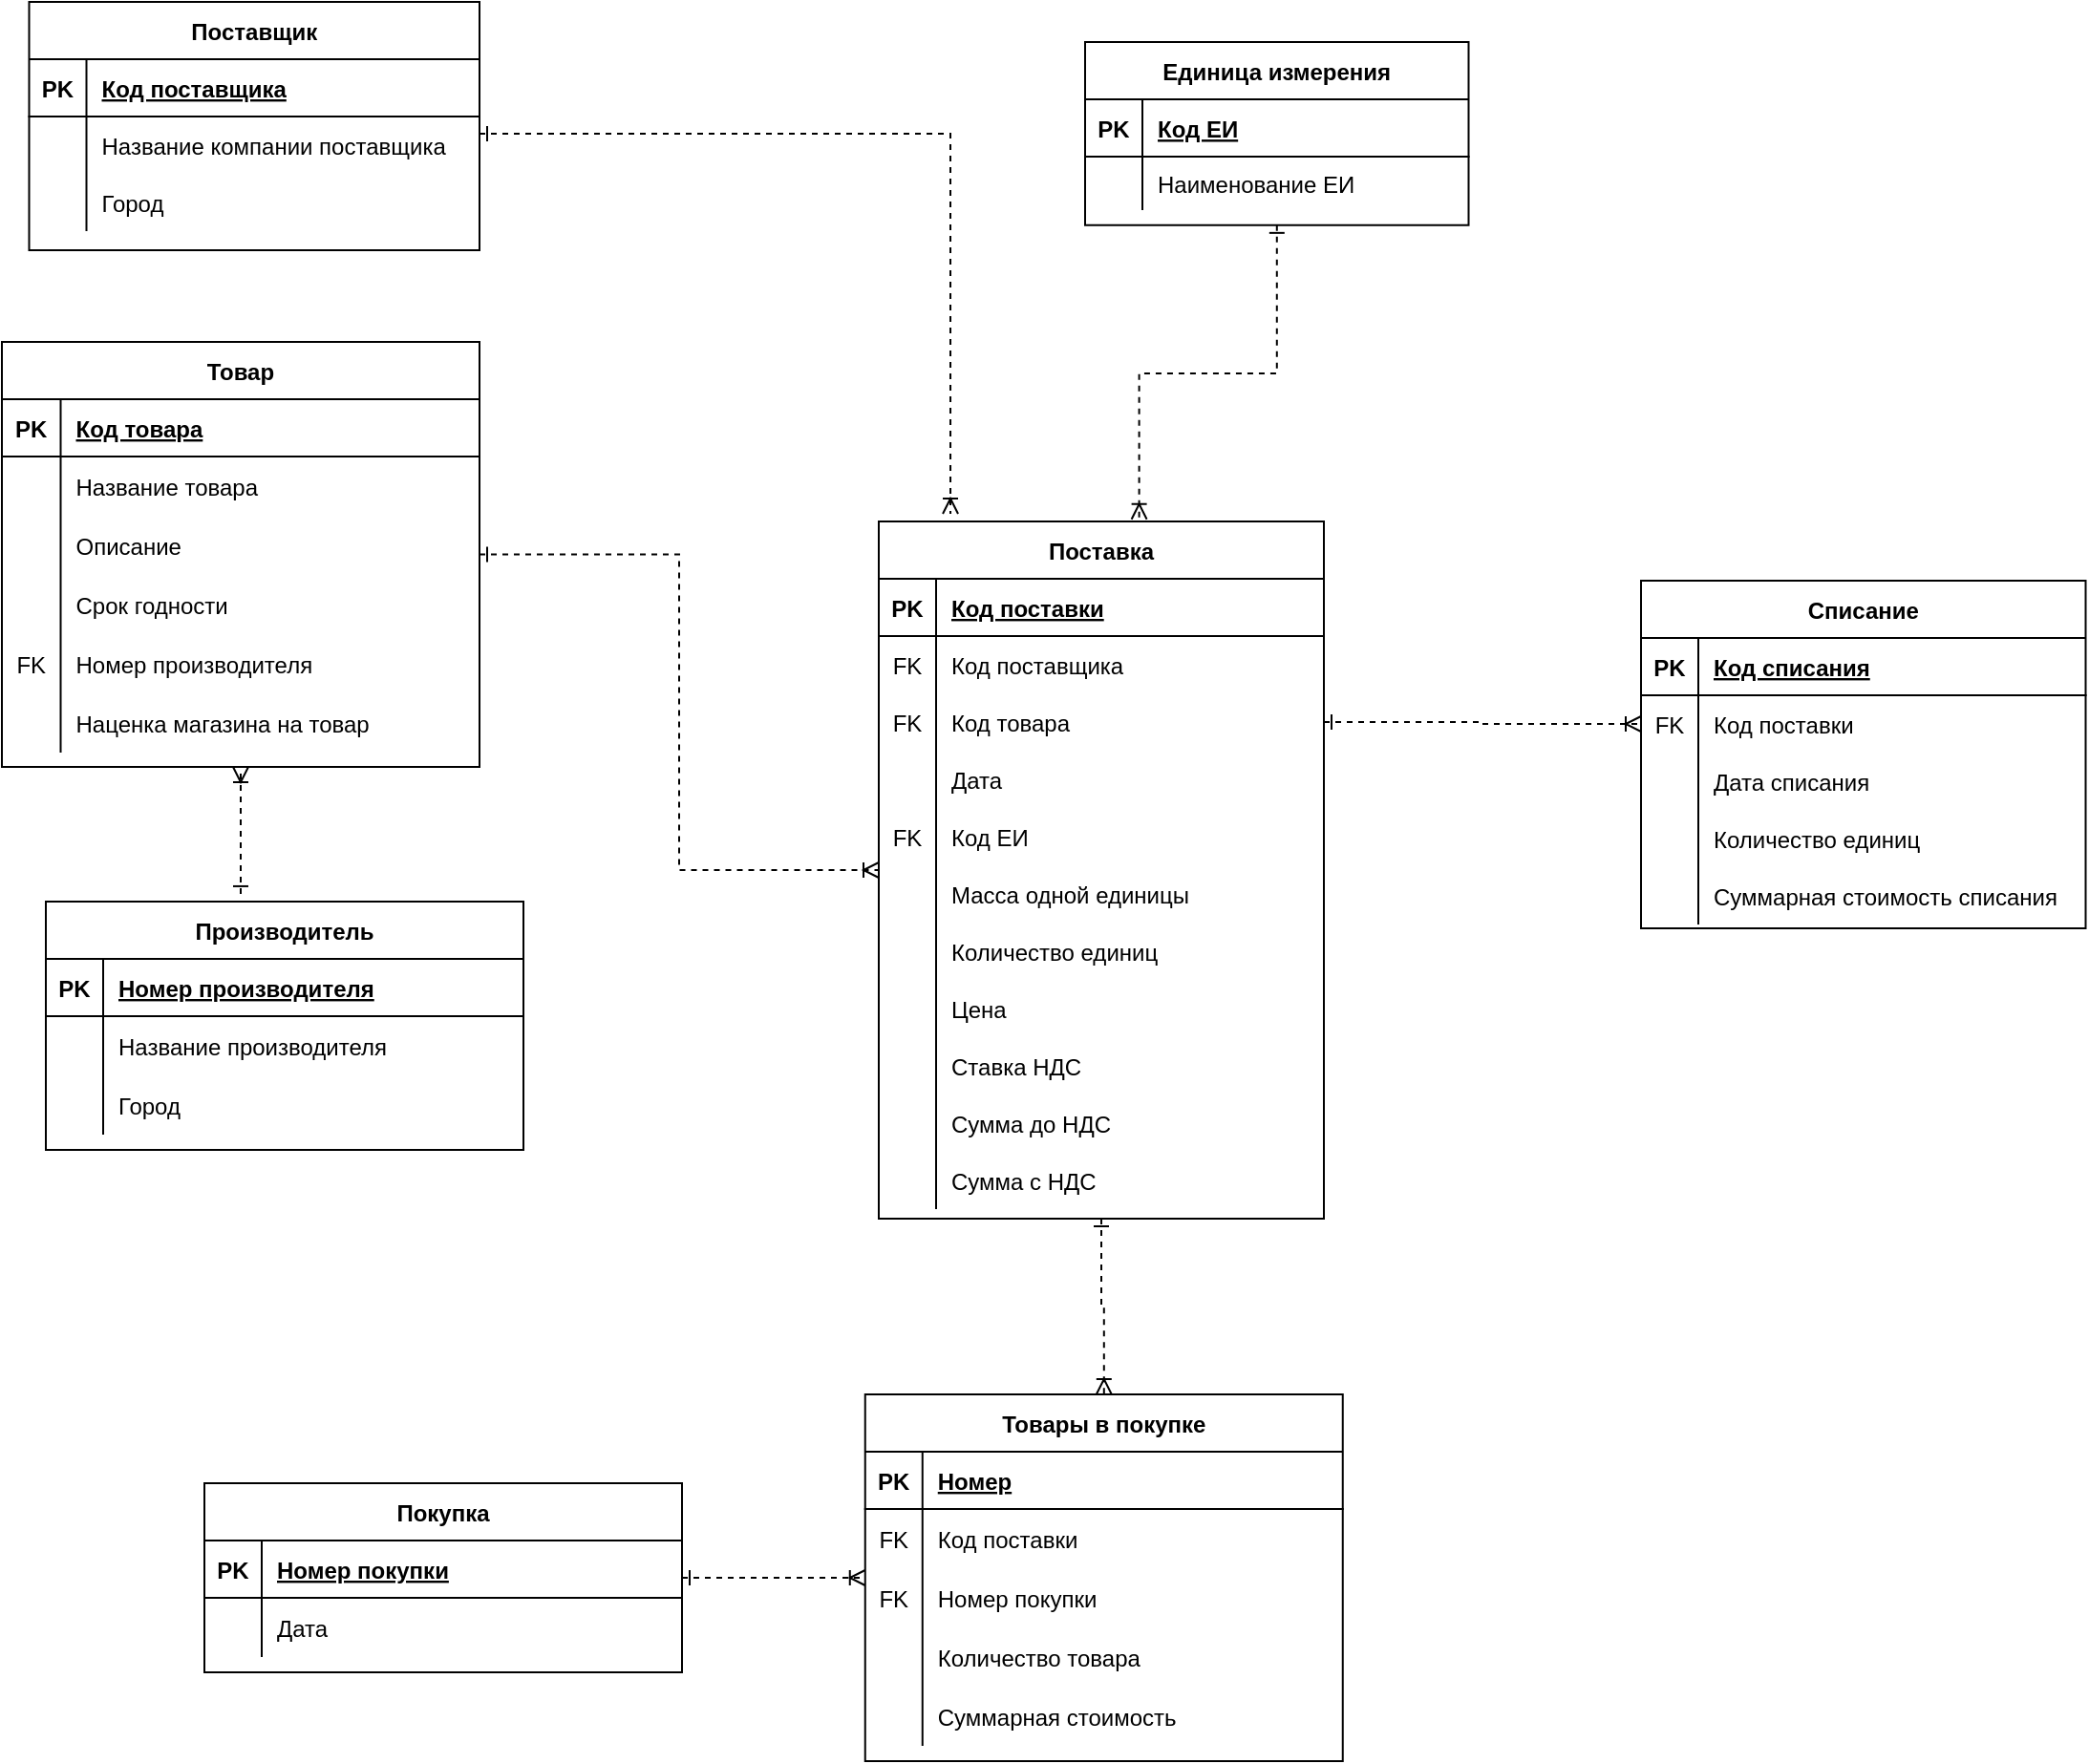 <mxfile version="24.3.1" type="device">
  <diagram id="R2lEEEUBdFMjLlhIrx00" name="Page-1">
    <mxGraphModel dx="1639" dy="901" grid="0" gridSize="10" guides="1" tooltips="1" connect="1" arrows="1" fold="1" page="1" pageScale="1" pageWidth="850" pageHeight="1100" math="0" shadow="0" extFonts="Permanent Marker^https://fonts.googleapis.com/css?family=Permanent+Marker">
      <root>
        <mxCell id="0" />
        <mxCell id="1" parent="0" />
        <mxCell id="C-vyLk0tnHw3VtMMgP7b-13" value="Поставщик" style="shape=table;startSize=30;container=1;collapsible=1;childLayout=tableLayout;fixedRows=1;rowLines=0;fontStyle=1;align=center;resizeLast=1;" parent="1" vertex="1">
          <mxGeometry x="72.25" y="37" width="235.75" height="130" as="geometry" />
        </mxCell>
        <mxCell id="C-vyLk0tnHw3VtMMgP7b-14" value="" style="shape=partialRectangle;collapsible=0;dropTarget=0;pointerEvents=0;fillColor=none;points=[[0,0.5],[1,0.5]];portConstraint=eastwest;top=0;left=0;right=0;bottom=1;" parent="C-vyLk0tnHw3VtMMgP7b-13" vertex="1">
          <mxGeometry y="30" width="235.75" height="30" as="geometry" />
        </mxCell>
        <mxCell id="C-vyLk0tnHw3VtMMgP7b-15" value="PK" style="shape=partialRectangle;overflow=hidden;connectable=0;fillColor=none;top=0;left=0;bottom=0;right=0;fontStyle=1;" parent="C-vyLk0tnHw3VtMMgP7b-14" vertex="1">
          <mxGeometry width="30" height="30" as="geometry">
            <mxRectangle width="30" height="30" as="alternateBounds" />
          </mxGeometry>
        </mxCell>
        <mxCell id="C-vyLk0tnHw3VtMMgP7b-16" value="Код поставщика" style="shape=partialRectangle;overflow=hidden;connectable=0;fillColor=none;top=0;left=0;bottom=0;right=0;align=left;spacingLeft=6;fontStyle=5;" parent="C-vyLk0tnHw3VtMMgP7b-14" vertex="1">
          <mxGeometry x="30" width="205.75" height="30" as="geometry">
            <mxRectangle width="205.75" height="30" as="alternateBounds" />
          </mxGeometry>
        </mxCell>
        <mxCell id="C-vyLk0tnHw3VtMMgP7b-17" value="" style="shape=partialRectangle;collapsible=0;dropTarget=0;pointerEvents=0;fillColor=none;points=[[0,0.5],[1,0.5]];portConstraint=eastwest;top=0;left=0;right=0;bottom=0;" parent="C-vyLk0tnHw3VtMMgP7b-13" vertex="1">
          <mxGeometry y="60" width="235.75" height="30" as="geometry" />
        </mxCell>
        <mxCell id="C-vyLk0tnHw3VtMMgP7b-18" value="" style="shape=partialRectangle;overflow=hidden;connectable=0;fillColor=none;top=0;left=0;bottom=0;right=0;" parent="C-vyLk0tnHw3VtMMgP7b-17" vertex="1">
          <mxGeometry width="30" height="30" as="geometry">
            <mxRectangle width="30" height="30" as="alternateBounds" />
          </mxGeometry>
        </mxCell>
        <mxCell id="C-vyLk0tnHw3VtMMgP7b-19" value="Название компании поставщика" style="shape=partialRectangle;overflow=hidden;connectable=0;fillColor=none;top=0;left=0;bottom=0;right=0;align=left;spacingLeft=6;" parent="C-vyLk0tnHw3VtMMgP7b-17" vertex="1">
          <mxGeometry x="30" width="205.75" height="30" as="geometry">
            <mxRectangle width="205.75" height="30" as="alternateBounds" />
          </mxGeometry>
        </mxCell>
        <mxCell id="C-vyLk0tnHw3VtMMgP7b-20" value="" style="shape=partialRectangle;collapsible=0;dropTarget=0;pointerEvents=0;fillColor=none;points=[[0,0.5],[1,0.5]];portConstraint=eastwest;top=0;left=0;right=0;bottom=0;" parent="C-vyLk0tnHw3VtMMgP7b-13" vertex="1">
          <mxGeometry y="90" width="235.75" height="30" as="geometry" />
        </mxCell>
        <mxCell id="C-vyLk0tnHw3VtMMgP7b-21" value="" style="shape=partialRectangle;overflow=hidden;connectable=0;fillColor=none;top=0;left=0;bottom=0;right=0;" parent="C-vyLk0tnHw3VtMMgP7b-20" vertex="1">
          <mxGeometry width="30" height="30" as="geometry">
            <mxRectangle width="30" height="30" as="alternateBounds" />
          </mxGeometry>
        </mxCell>
        <mxCell id="C-vyLk0tnHw3VtMMgP7b-22" value="Город" style="shape=partialRectangle;overflow=hidden;connectable=0;fillColor=none;top=0;left=0;bottom=0;right=0;align=left;spacingLeft=6;" parent="C-vyLk0tnHw3VtMMgP7b-20" vertex="1">
          <mxGeometry x="30" width="205.75" height="30" as="geometry">
            <mxRectangle width="205.75" height="30" as="alternateBounds" />
          </mxGeometry>
        </mxCell>
        <mxCell id="f_I18fjyUg9DNFB2FGYQ-1" value="Производитель" style="shape=table;startSize=30;container=1;collapsible=1;childLayout=tableLayout;fixedRows=1;rowLines=0;fontStyle=1;align=center;resizeLast=1;" parent="1" vertex="1">
          <mxGeometry x="81" y="508" width="250" height="130" as="geometry">
            <mxRectangle x="45" y="431" width="120" height="30" as="alternateBounds" />
          </mxGeometry>
        </mxCell>
        <mxCell id="f_I18fjyUg9DNFB2FGYQ-2" value="" style="shape=partialRectangle;collapsible=0;dropTarget=0;pointerEvents=0;fillColor=none;points=[[0,0.5],[1,0.5]];portConstraint=eastwest;top=0;left=0;right=0;bottom=1;" parent="f_I18fjyUg9DNFB2FGYQ-1" vertex="1">
          <mxGeometry y="30" width="250" height="30" as="geometry" />
        </mxCell>
        <mxCell id="f_I18fjyUg9DNFB2FGYQ-3" value="PK" style="shape=partialRectangle;overflow=hidden;connectable=0;fillColor=none;top=0;left=0;bottom=0;right=0;fontStyle=1;" parent="f_I18fjyUg9DNFB2FGYQ-2" vertex="1">
          <mxGeometry width="30" height="30" as="geometry">
            <mxRectangle width="30" height="30" as="alternateBounds" />
          </mxGeometry>
        </mxCell>
        <mxCell id="f_I18fjyUg9DNFB2FGYQ-4" value="Номер производителя" style="shape=partialRectangle;overflow=hidden;connectable=0;fillColor=none;top=0;left=0;bottom=0;right=0;align=left;spacingLeft=6;fontStyle=5;" parent="f_I18fjyUg9DNFB2FGYQ-2" vertex="1">
          <mxGeometry x="30" width="220" height="30" as="geometry">
            <mxRectangle width="220" height="30" as="alternateBounds" />
          </mxGeometry>
        </mxCell>
        <mxCell id="f_I18fjyUg9DNFB2FGYQ-5" value="" style="shape=partialRectangle;collapsible=0;dropTarget=0;pointerEvents=0;fillColor=none;points=[[0,0.5],[1,0.5]];portConstraint=eastwest;top=0;left=0;right=0;bottom=0;" parent="f_I18fjyUg9DNFB2FGYQ-1" vertex="1">
          <mxGeometry y="60" width="250" height="31" as="geometry" />
        </mxCell>
        <mxCell id="f_I18fjyUg9DNFB2FGYQ-6" value="" style="shape=partialRectangle;overflow=hidden;connectable=0;fillColor=none;top=0;left=0;bottom=0;right=0;" parent="f_I18fjyUg9DNFB2FGYQ-5" vertex="1">
          <mxGeometry width="30" height="31" as="geometry">
            <mxRectangle width="30" height="31" as="alternateBounds" />
          </mxGeometry>
        </mxCell>
        <object label="Название производителя" city="sdfsdf" id="f_I18fjyUg9DNFB2FGYQ-7">
          <mxCell style="shape=partialRectangle;overflow=hidden;connectable=0;fillColor=none;top=0;left=0;bottom=0;right=0;align=left;spacingLeft=6;" parent="f_I18fjyUg9DNFB2FGYQ-5" vertex="1">
            <mxGeometry x="30" width="220" height="31" as="geometry">
              <mxRectangle width="220" height="31" as="alternateBounds" />
            </mxGeometry>
          </mxCell>
        </object>
        <mxCell id="f_I18fjyUg9DNFB2FGYQ-35" value="" style="shape=partialRectangle;collapsible=0;dropTarget=0;pointerEvents=0;fillColor=none;points=[[0,0.5],[1,0.5]];portConstraint=eastwest;top=0;left=0;right=0;bottom=0;" parent="f_I18fjyUg9DNFB2FGYQ-1" vertex="1">
          <mxGeometry y="91" width="250" height="31" as="geometry" />
        </mxCell>
        <mxCell id="f_I18fjyUg9DNFB2FGYQ-36" value="" style="shape=partialRectangle;overflow=hidden;connectable=0;fillColor=none;top=0;left=0;bottom=0;right=0;" parent="f_I18fjyUg9DNFB2FGYQ-35" vertex="1">
          <mxGeometry width="30" height="31" as="geometry">
            <mxRectangle width="30" height="31" as="alternateBounds" />
          </mxGeometry>
        </mxCell>
        <object label="Город" city="sdfsdf" id="f_I18fjyUg9DNFB2FGYQ-37">
          <mxCell style="shape=partialRectangle;overflow=hidden;connectable=0;fillColor=none;top=0;left=0;bottom=0;right=0;align=left;spacingLeft=6;" parent="f_I18fjyUg9DNFB2FGYQ-35" vertex="1">
            <mxGeometry x="30" width="220" height="31" as="geometry">
              <mxRectangle width="220" height="31" as="alternateBounds" />
            </mxGeometry>
          </mxCell>
        </object>
        <mxCell id="f_I18fjyUg9DNFB2FGYQ-121" style="edgeStyle=orthogonalEdgeStyle;rounded=0;orthogonalLoop=1;jettySize=auto;html=1;strokeColor=default;align=center;verticalAlign=middle;fontFamily=Helvetica;fontSize=11;fontColor=default;labelBackgroundColor=default;startArrow=ERone;startFill=0;endArrow=ERoneToMany;endFill=0;dashed=1;" parent="1" source="f_I18fjyUg9DNFB2FGYQ-8" target="f_I18fjyUg9DNFB2FGYQ-49" edge="1">
          <mxGeometry relative="1" as="geometry" />
        </mxCell>
        <mxCell id="f_I18fjyUg9DNFB2FGYQ-8" value="Товар" style="shape=table;startSize=30;container=1;collapsible=1;childLayout=tableLayout;fixedRows=1;rowLines=0;fontStyle=1;align=center;resizeLast=1;" parent="1" vertex="1">
          <mxGeometry x="58" y="215" width="250" height="222.5" as="geometry" />
        </mxCell>
        <mxCell id="f_I18fjyUg9DNFB2FGYQ-9" value="" style="shape=partialRectangle;collapsible=0;dropTarget=0;pointerEvents=0;fillColor=none;points=[[0,0.5],[1,0.5]];portConstraint=eastwest;top=0;left=0;right=0;bottom=1;" parent="f_I18fjyUg9DNFB2FGYQ-8" vertex="1">
          <mxGeometry y="30" width="250" height="30" as="geometry" />
        </mxCell>
        <mxCell id="f_I18fjyUg9DNFB2FGYQ-10" value="PK" style="shape=partialRectangle;overflow=hidden;connectable=0;fillColor=none;top=0;left=0;bottom=0;right=0;fontStyle=1;" parent="f_I18fjyUg9DNFB2FGYQ-9" vertex="1">
          <mxGeometry width="30.75" height="30" as="geometry">
            <mxRectangle width="30.75" height="30" as="alternateBounds" />
          </mxGeometry>
        </mxCell>
        <mxCell id="f_I18fjyUg9DNFB2FGYQ-11" value="Код товара" style="shape=partialRectangle;overflow=hidden;connectable=0;fillColor=none;top=0;left=0;bottom=0;right=0;align=left;spacingLeft=6;fontStyle=5;" parent="f_I18fjyUg9DNFB2FGYQ-9" vertex="1">
          <mxGeometry x="30.75" width="219.25" height="30" as="geometry">
            <mxRectangle width="219.25" height="30" as="alternateBounds" />
          </mxGeometry>
        </mxCell>
        <mxCell id="f_I18fjyUg9DNFB2FGYQ-12" value="" style="shape=partialRectangle;collapsible=0;dropTarget=0;pointerEvents=0;fillColor=none;points=[[0,0.5],[1,0.5]];portConstraint=eastwest;top=0;left=0;right=0;bottom=0;" parent="f_I18fjyUg9DNFB2FGYQ-8" vertex="1">
          <mxGeometry y="60" width="250" height="31" as="geometry" />
        </mxCell>
        <mxCell id="f_I18fjyUg9DNFB2FGYQ-13" value="" style="shape=partialRectangle;overflow=hidden;connectable=0;fillColor=none;top=0;left=0;bottom=0;right=0;" parent="f_I18fjyUg9DNFB2FGYQ-12" vertex="1">
          <mxGeometry width="30.75" height="31" as="geometry">
            <mxRectangle width="30.75" height="31" as="alternateBounds" />
          </mxGeometry>
        </mxCell>
        <object label="Название товара" city="sdfsdf" id="f_I18fjyUg9DNFB2FGYQ-14">
          <mxCell style="shape=partialRectangle;overflow=hidden;connectable=0;fillColor=none;top=0;left=0;bottom=0;right=0;align=left;spacingLeft=6;" parent="f_I18fjyUg9DNFB2FGYQ-12" vertex="1">
            <mxGeometry x="30.75" width="219.25" height="31" as="geometry">
              <mxRectangle width="219.25" height="31" as="alternateBounds" />
            </mxGeometry>
          </mxCell>
        </object>
        <mxCell id="f_I18fjyUg9DNFB2FGYQ-38" value="" style="shape=partialRectangle;collapsible=0;dropTarget=0;pointerEvents=0;fillColor=none;points=[[0,0.5],[1,0.5]];portConstraint=eastwest;top=0;left=0;right=0;bottom=0;" parent="f_I18fjyUg9DNFB2FGYQ-8" vertex="1">
          <mxGeometry y="91" width="250" height="31" as="geometry" />
        </mxCell>
        <mxCell id="f_I18fjyUg9DNFB2FGYQ-39" value="" style="shape=partialRectangle;overflow=hidden;connectable=0;fillColor=none;top=0;left=0;bottom=0;right=0;" parent="f_I18fjyUg9DNFB2FGYQ-38" vertex="1">
          <mxGeometry width="30.75" height="31" as="geometry">
            <mxRectangle width="30.75" height="31" as="alternateBounds" />
          </mxGeometry>
        </mxCell>
        <object label="Описание" city="sdfsdf" id="f_I18fjyUg9DNFB2FGYQ-40">
          <mxCell style="shape=partialRectangle;overflow=hidden;connectable=0;fillColor=none;top=0;left=0;bottom=0;right=0;align=left;spacingLeft=6;" parent="f_I18fjyUg9DNFB2FGYQ-38" vertex="1">
            <mxGeometry x="30.75" width="219.25" height="31" as="geometry">
              <mxRectangle width="219.25" height="31" as="alternateBounds" />
            </mxGeometry>
          </mxCell>
        </object>
        <mxCell id="f_I18fjyUg9DNFB2FGYQ-41" value="" style="shape=partialRectangle;collapsible=0;dropTarget=0;pointerEvents=0;fillColor=none;points=[[0,0.5],[1,0.5]];portConstraint=eastwest;top=0;left=0;right=0;bottom=0;" parent="f_I18fjyUg9DNFB2FGYQ-8" vertex="1">
          <mxGeometry y="122" width="250" height="31" as="geometry" />
        </mxCell>
        <mxCell id="f_I18fjyUg9DNFB2FGYQ-42" value="" style="shape=partialRectangle;overflow=hidden;connectable=0;fillColor=none;top=0;left=0;bottom=0;right=0;" parent="f_I18fjyUg9DNFB2FGYQ-41" vertex="1">
          <mxGeometry width="30.75" height="31" as="geometry">
            <mxRectangle width="30.75" height="31" as="alternateBounds" />
          </mxGeometry>
        </mxCell>
        <object label="Срок годности" city="sdfsdf" id="f_I18fjyUg9DNFB2FGYQ-43">
          <mxCell style="shape=partialRectangle;overflow=hidden;connectable=0;fillColor=none;top=0;left=0;bottom=0;right=0;align=left;spacingLeft=6;" parent="f_I18fjyUg9DNFB2FGYQ-41" vertex="1">
            <mxGeometry x="30.75" width="219.25" height="31" as="geometry">
              <mxRectangle width="219.25" height="31" as="alternateBounds" />
            </mxGeometry>
          </mxCell>
        </object>
        <mxCell id="f_I18fjyUg9DNFB2FGYQ-44" value="" style="shape=partialRectangle;collapsible=0;dropTarget=0;pointerEvents=0;fillColor=none;points=[[0,0.5],[1,0.5]];portConstraint=eastwest;top=0;left=0;right=0;bottom=0;" parent="f_I18fjyUg9DNFB2FGYQ-8" vertex="1">
          <mxGeometry y="153" width="250" height="31" as="geometry" />
        </mxCell>
        <mxCell id="f_I18fjyUg9DNFB2FGYQ-45" value="FK" style="shape=partialRectangle;overflow=hidden;connectable=0;fillColor=none;top=0;left=0;bottom=0;right=0;" parent="f_I18fjyUg9DNFB2FGYQ-44" vertex="1">
          <mxGeometry width="30.75" height="31" as="geometry">
            <mxRectangle width="30.75" height="31" as="alternateBounds" />
          </mxGeometry>
        </mxCell>
        <object label="Номер производителя" city="sdfsdf" id="f_I18fjyUg9DNFB2FGYQ-46">
          <mxCell style="shape=partialRectangle;overflow=hidden;connectable=0;fillColor=none;top=0;left=0;bottom=0;right=0;align=left;spacingLeft=6;" parent="f_I18fjyUg9DNFB2FGYQ-44" vertex="1">
            <mxGeometry x="30.75" width="219.25" height="31" as="geometry">
              <mxRectangle width="219.25" height="31" as="alternateBounds" />
            </mxGeometry>
          </mxCell>
        </object>
        <mxCell id="f_I18fjyUg9DNFB2FGYQ-148" value="" style="shape=partialRectangle;collapsible=0;dropTarget=0;pointerEvents=0;fillColor=none;points=[[0,0.5],[1,0.5]];portConstraint=eastwest;top=0;left=0;right=0;bottom=0;" parent="f_I18fjyUg9DNFB2FGYQ-8" vertex="1">
          <mxGeometry y="184" width="250" height="31" as="geometry" />
        </mxCell>
        <mxCell id="f_I18fjyUg9DNFB2FGYQ-149" value="" style="shape=partialRectangle;overflow=hidden;connectable=0;fillColor=none;top=0;left=0;bottom=0;right=0;" parent="f_I18fjyUg9DNFB2FGYQ-148" vertex="1">
          <mxGeometry width="30.75" height="31" as="geometry">
            <mxRectangle width="30.75" height="31" as="alternateBounds" />
          </mxGeometry>
        </mxCell>
        <object label="Наценка магазина на товар" city="sdfsdf" id="f_I18fjyUg9DNFB2FGYQ-150">
          <mxCell style="shape=partialRectangle;overflow=hidden;connectable=0;fillColor=none;top=0;left=0;bottom=0;right=0;align=left;spacingLeft=6;" parent="f_I18fjyUg9DNFB2FGYQ-148" vertex="1">
            <mxGeometry x="30.75" width="219.25" height="31" as="geometry">
              <mxRectangle width="219.25" height="31" as="alternateBounds" />
            </mxGeometry>
          </mxCell>
        </object>
        <mxCell id="f_I18fjyUg9DNFB2FGYQ-47" style="edgeStyle=orthogonalEdgeStyle;rounded=0;orthogonalLoop=1;jettySize=auto;html=1;exitX=0.408;exitY=-0.031;exitDx=0;exitDy=0;endArrow=ERoneToMany;endFill=0;startArrow=ERone;startFill=0;exitPerimeter=0;dashed=1;" parent="1" source="f_I18fjyUg9DNFB2FGYQ-1" target="f_I18fjyUg9DNFB2FGYQ-8" edge="1">
          <mxGeometry relative="1" as="geometry" />
        </mxCell>
        <mxCell id="f_I18fjyUg9DNFB2FGYQ-146" style="edgeStyle=orthogonalEdgeStyle;rounded=0;orthogonalLoop=1;jettySize=auto;html=1;strokeColor=default;align=center;verticalAlign=middle;fontFamily=Helvetica;fontSize=11;fontColor=default;labelBackgroundColor=default;startArrow=ERone;startFill=0;endArrow=ERoneToMany;endFill=0;dashed=1;" parent="1" source="f_I18fjyUg9DNFB2FGYQ-49" target="f_I18fjyUg9DNFB2FGYQ-132" edge="1">
          <mxGeometry relative="1" as="geometry" />
        </mxCell>
        <mxCell id="f_I18fjyUg9DNFB2FGYQ-49" value="Поставка" style="shape=table;startSize=30;container=1;collapsible=1;childLayout=tableLayout;fixedRows=1;rowLines=0;fontStyle=1;align=center;resizeLast=1;" parent="1" vertex="1">
          <mxGeometry x="517" y="309" width="233" height="365" as="geometry" />
        </mxCell>
        <mxCell id="f_I18fjyUg9DNFB2FGYQ-50" value="" style="shape=partialRectangle;collapsible=0;dropTarget=0;pointerEvents=0;fillColor=none;points=[[0,0.5],[1,0.5]];portConstraint=eastwest;top=0;left=0;right=0;bottom=1;" parent="f_I18fjyUg9DNFB2FGYQ-49" vertex="1">
          <mxGeometry y="30" width="233" height="30" as="geometry" />
        </mxCell>
        <mxCell id="f_I18fjyUg9DNFB2FGYQ-51" value="PK" style="shape=partialRectangle;overflow=hidden;connectable=0;fillColor=none;top=0;left=0;bottom=0;right=0;fontStyle=1;" parent="f_I18fjyUg9DNFB2FGYQ-50" vertex="1">
          <mxGeometry width="30" height="30" as="geometry">
            <mxRectangle width="30" height="30" as="alternateBounds" />
          </mxGeometry>
        </mxCell>
        <mxCell id="f_I18fjyUg9DNFB2FGYQ-52" value="Код поставки" style="shape=partialRectangle;overflow=hidden;connectable=0;fillColor=none;top=0;left=0;bottom=0;right=0;align=left;spacingLeft=6;fontStyle=5;" parent="f_I18fjyUg9DNFB2FGYQ-50" vertex="1">
          <mxGeometry x="30" width="203" height="30" as="geometry">
            <mxRectangle width="203" height="30" as="alternateBounds" />
          </mxGeometry>
        </mxCell>
        <mxCell id="f_I18fjyUg9DNFB2FGYQ-53" value="" style="shape=partialRectangle;collapsible=0;dropTarget=0;pointerEvents=0;fillColor=none;points=[[0,0.5],[1,0.5]];portConstraint=eastwest;top=0;left=0;right=0;bottom=0;" parent="f_I18fjyUg9DNFB2FGYQ-49" vertex="1">
          <mxGeometry y="60" width="233" height="30" as="geometry" />
        </mxCell>
        <mxCell id="f_I18fjyUg9DNFB2FGYQ-54" value="FK" style="shape=partialRectangle;overflow=hidden;connectable=0;fillColor=none;top=0;left=0;bottom=0;right=0;" parent="f_I18fjyUg9DNFB2FGYQ-53" vertex="1">
          <mxGeometry width="30" height="30" as="geometry">
            <mxRectangle width="30" height="30" as="alternateBounds" />
          </mxGeometry>
        </mxCell>
        <mxCell id="f_I18fjyUg9DNFB2FGYQ-55" value="Код поставщика" style="shape=partialRectangle;overflow=hidden;connectable=0;fillColor=none;top=0;left=0;bottom=0;right=0;align=left;spacingLeft=6;" parent="f_I18fjyUg9DNFB2FGYQ-53" vertex="1">
          <mxGeometry x="30" width="203" height="30" as="geometry">
            <mxRectangle width="203" height="30" as="alternateBounds" />
          </mxGeometry>
        </mxCell>
        <mxCell id="f_I18fjyUg9DNFB2FGYQ-56" value="" style="shape=partialRectangle;collapsible=0;dropTarget=0;pointerEvents=0;fillColor=none;points=[[0,0.5],[1,0.5]];portConstraint=eastwest;top=0;left=0;right=0;bottom=0;" parent="f_I18fjyUg9DNFB2FGYQ-49" vertex="1">
          <mxGeometry y="90" width="233" height="30" as="geometry" />
        </mxCell>
        <mxCell id="f_I18fjyUg9DNFB2FGYQ-57" value="FK" style="shape=partialRectangle;overflow=hidden;connectable=0;fillColor=none;top=0;left=0;bottom=0;right=0;" parent="f_I18fjyUg9DNFB2FGYQ-56" vertex="1">
          <mxGeometry width="30" height="30" as="geometry">
            <mxRectangle width="30" height="30" as="alternateBounds" />
          </mxGeometry>
        </mxCell>
        <mxCell id="f_I18fjyUg9DNFB2FGYQ-58" value="Код товара" style="shape=partialRectangle;overflow=hidden;connectable=0;fillColor=none;top=0;left=0;bottom=0;right=0;align=left;spacingLeft=6;" parent="f_I18fjyUg9DNFB2FGYQ-56" vertex="1">
          <mxGeometry x="30" width="203" height="30" as="geometry">
            <mxRectangle width="203" height="30" as="alternateBounds" />
          </mxGeometry>
        </mxCell>
        <mxCell id="f_I18fjyUg9DNFB2FGYQ-59" value="" style="shape=partialRectangle;collapsible=0;dropTarget=0;pointerEvents=0;fillColor=none;points=[[0,0.5],[1,0.5]];portConstraint=eastwest;top=0;left=0;right=0;bottom=0;" parent="f_I18fjyUg9DNFB2FGYQ-49" vertex="1">
          <mxGeometry y="120" width="233" height="30" as="geometry" />
        </mxCell>
        <mxCell id="f_I18fjyUg9DNFB2FGYQ-60" value="" style="shape=partialRectangle;overflow=hidden;connectable=0;fillColor=none;top=0;left=0;bottom=0;right=0;" parent="f_I18fjyUg9DNFB2FGYQ-59" vertex="1">
          <mxGeometry width="30" height="30" as="geometry">
            <mxRectangle width="30" height="30" as="alternateBounds" />
          </mxGeometry>
        </mxCell>
        <mxCell id="f_I18fjyUg9DNFB2FGYQ-61" value="Дата" style="shape=partialRectangle;overflow=hidden;connectable=0;fillColor=none;top=0;left=0;bottom=0;right=0;align=left;spacingLeft=6;" parent="f_I18fjyUg9DNFB2FGYQ-59" vertex="1">
          <mxGeometry x="30" width="203" height="30" as="geometry">
            <mxRectangle width="203" height="30" as="alternateBounds" />
          </mxGeometry>
        </mxCell>
        <mxCell id="f_I18fjyUg9DNFB2FGYQ-78" value="" style="shape=partialRectangle;collapsible=0;dropTarget=0;pointerEvents=0;fillColor=none;points=[[0,0.5],[1,0.5]];portConstraint=eastwest;top=0;left=0;right=0;bottom=0;" parent="f_I18fjyUg9DNFB2FGYQ-49" vertex="1">
          <mxGeometry y="150" width="233" height="30" as="geometry" />
        </mxCell>
        <mxCell id="f_I18fjyUg9DNFB2FGYQ-79" value="FK" style="shape=partialRectangle;overflow=hidden;connectable=0;fillColor=none;top=0;left=0;bottom=0;right=0;" parent="f_I18fjyUg9DNFB2FGYQ-78" vertex="1">
          <mxGeometry width="30" height="30" as="geometry">
            <mxRectangle width="30" height="30" as="alternateBounds" />
          </mxGeometry>
        </mxCell>
        <mxCell id="f_I18fjyUg9DNFB2FGYQ-80" value="Код ЕИ" style="shape=partialRectangle;overflow=hidden;connectable=0;fillColor=none;top=0;left=0;bottom=0;right=0;align=left;spacingLeft=6;" parent="f_I18fjyUg9DNFB2FGYQ-78" vertex="1">
          <mxGeometry x="30" width="203" height="30" as="geometry">
            <mxRectangle width="203" height="30" as="alternateBounds" />
          </mxGeometry>
        </mxCell>
        <mxCell id="l4-AbHs2WRIQqdB-9EEm-33" value="" style="shape=partialRectangle;collapsible=0;dropTarget=0;pointerEvents=0;fillColor=none;points=[[0,0.5],[1,0.5]];portConstraint=eastwest;top=0;left=0;right=0;bottom=0;" vertex="1" parent="f_I18fjyUg9DNFB2FGYQ-49">
          <mxGeometry y="180" width="233" height="30" as="geometry" />
        </mxCell>
        <mxCell id="l4-AbHs2WRIQqdB-9EEm-34" value="" style="shape=partialRectangle;overflow=hidden;connectable=0;fillColor=none;top=0;left=0;bottom=0;right=0;" vertex="1" parent="l4-AbHs2WRIQqdB-9EEm-33">
          <mxGeometry width="30" height="30" as="geometry">
            <mxRectangle width="30" height="30" as="alternateBounds" />
          </mxGeometry>
        </mxCell>
        <mxCell id="l4-AbHs2WRIQqdB-9EEm-35" value="Масса одной единицы" style="shape=partialRectangle;overflow=hidden;connectable=0;fillColor=none;top=0;left=0;bottom=0;right=0;align=left;spacingLeft=6;" vertex="1" parent="l4-AbHs2WRIQqdB-9EEm-33">
          <mxGeometry x="30" width="203" height="30" as="geometry">
            <mxRectangle width="203" height="30" as="alternateBounds" />
          </mxGeometry>
        </mxCell>
        <mxCell id="f_I18fjyUg9DNFB2FGYQ-62" value="" style="shape=partialRectangle;collapsible=0;dropTarget=0;pointerEvents=0;fillColor=none;points=[[0,0.5],[1,0.5]];portConstraint=eastwest;top=0;left=0;right=0;bottom=0;" parent="f_I18fjyUg9DNFB2FGYQ-49" vertex="1">
          <mxGeometry y="210" width="233" height="30" as="geometry" />
        </mxCell>
        <mxCell id="f_I18fjyUg9DNFB2FGYQ-63" value="" style="shape=partialRectangle;overflow=hidden;connectable=0;fillColor=none;top=0;left=0;bottom=0;right=0;" parent="f_I18fjyUg9DNFB2FGYQ-62" vertex="1">
          <mxGeometry width="30" height="30" as="geometry">
            <mxRectangle width="30" height="30" as="alternateBounds" />
          </mxGeometry>
        </mxCell>
        <mxCell id="f_I18fjyUg9DNFB2FGYQ-64" value="Количество единиц" style="shape=partialRectangle;overflow=hidden;connectable=0;fillColor=none;top=0;left=0;bottom=0;right=0;align=left;spacingLeft=6;" parent="f_I18fjyUg9DNFB2FGYQ-62" vertex="1">
          <mxGeometry x="30" width="203" height="30" as="geometry">
            <mxRectangle width="203" height="30" as="alternateBounds" />
          </mxGeometry>
        </mxCell>
        <mxCell id="f_I18fjyUg9DNFB2FGYQ-65" value="" style="shape=partialRectangle;collapsible=0;dropTarget=0;pointerEvents=0;fillColor=none;points=[[0,0.5],[1,0.5]];portConstraint=eastwest;top=0;left=0;right=0;bottom=0;" parent="f_I18fjyUg9DNFB2FGYQ-49" vertex="1">
          <mxGeometry y="240" width="233" height="30" as="geometry" />
        </mxCell>
        <mxCell id="f_I18fjyUg9DNFB2FGYQ-66" value="" style="shape=partialRectangle;overflow=hidden;connectable=0;fillColor=none;top=0;left=0;bottom=0;right=0;" parent="f_I18fjyUg9DNFB2FGYQ-65" vertex="1">
          <mxGeometry width="30" height="30" as="geometry">
            <mxRectangle width="30" height="30" as="alternateBounds" />
          </mxGeometry>
        </mxCell>
        <mxCell id="f_I18fjyUg9DNFB2FGYQ-67" value="Цена" style="shape=partialRectangle;overflow=hidden;connectable=0;fillColor=none;top=0;left=0;bottom=0;right=0;align=left;spacingLeft=6;" parent="f_I18fjyUg9DNFB2FGYQ-65" vertex="1">
          <mxGeometry x="30" width="203" height="30" as="geometry">
            <mxRectangle width="203" height="30" as="alternateBounds" />
          </mxGeometry>
        </mxCell>
        <mxCell id="f_I18fjyUg9DNFB2FGYQ-109" value="" style="shape=partialRectangle;collapsible=0;dropTarget=0;pointerEvents=0;fillColor=none;points=[[0,0.5],[1,0.5]];portConstraint=eastwest;top=0;left=0;right=0;bottom=0;" parent="f_I18fjyUg9DNFB2FGYQ-49" vertex="1">
          <mxGeometry y="270" width="233" height="30" as="geometry" />
        </mxCell>
        <mxCell id="f_I18fjyUg9DNFB2FGYQ-110" value="" style="shape=partialRectangle;overflow=hidden;connectable=0;fillColor=none;top=0;left=0;bottom=0;right=0;" parent="f_I18fjyUg9DNFB2FGYQ-109" vertex="1">
          <mxGeometry width="30" height="30" as="geometry">
            <mxRectangle width="30" height="30" as="alternateBounds" />
          </mxGeometry>
        </mxCell>
        <mxCell id="f_I18fjyUg9DNFB2FGYQ-111" value="Ставка НДС" style="shape=partialRectangle;overflow=hidden;connectable=0;fillColor=none;top=0;left=0;bottom=0;right=0;align=left;spacingLeft=6;" parent="f_I18fjyUg9DNFB2FGYQ-109" vertex="1">
          <mxGeometry x="30" width="203" height="30" as="geometry">
            <mxRectangle width="203" height="30" as="alternateBounds" />
          </mxGeometry>
        </mxCell>
        <mxCell id="f_I18fjyUg9DNFB2FGYQ-112" value="" style="shape=partialRectangle;collapsible=0;dropTarget=0;pointerEvents=0;fillColor=none;points=[[0,0.5],[1,0.5]];portConstraint=eastwest;top=0;left=0;right=0;bottom=0;" parent="f_I18fjyUg9DNFB2FGYQ-49" vertex="1">
          <mxGeometry y="300" width="233" height="30" as="geometry" />
        </mxCell>
        <mxCell id="f_I18fjyUg9DNFB2FGYQ-113" value="" style="shape=partialRectangle;overflow=hidden;connectable=0;fillColor=none;top=0;left=0;bottom=0;right=0;" parent="f_I18fjyUg9DNFB2FGYQ-112" vertex="1">
          <mxGeometry width="30" height="30" as="geometry">
            <mxRectangle width="30" height="30" as="alternateBounds" />
          </mxGeometry>
        </mxCell>
        <mxCell id="f_I18fjyUg9DNFB2FGYQ-114" value="Сумма до НДС" style="shape=partialRectangle;overflow=hidden;connectable=0;fillColor=none;top=0;left=0;bottom=0;right=0;align=left;spacingLeft=6;" parent="f_I18fjyUg9DNFB2FGYQ-112" vertex="1">
          <mxGeometry x="30" width="203" height="30" as="geometry">
            <mxRectangle width="203" height="30" as="alternateBounds" />
          </mxGeometry>
        </mxCell>
        <mxCell id="f_I18fjyUg9DNFB2FGYQ-115" value="" style="shape=partialRectangle;collapsible=0;dropTarget=0;pointerEvents=0;fillColor=none;points=[[0,0.5],[1,0.5]];portConstraint=eastwest;top=0;left=0;right=0;bottom=0;" parent="f_I18fjyUg9DNFB2FGYQ-49" vertex="1">
          <mxGeometry y="330" width="233" height="30" as="geometry" />
        </mxCell>
        <mxCell id="f_I18fjyUg9DNFB2FGYQ-116" value="" style="shape=partialRectangle;overflow=hidden;connectable=0;fillColor=none;top=0;left=0;bottom=0;right=0;" parent="f_I18fjyUg9DNFB2FGYQ-115" vertex="1">
          <mxGeometry width="30" height="30" as="geometry">
            <mxRectangle width="30" height="30" as="alternateBounds" />
          </mxGeometry>
        </mxCell>
        <mxCell id="f_I18fjyUg9DNFB2FGYQ-117" value="Сумма с НДС" style="shape=partialRectangle;overflow=hidden;connectable=0;fillColor=none;top=0;left=0;bottom=0;right=0;align=left;spacingLeft=6;" parent="f_I18fjyUg9DNFB2FGYQ-115" vertex="1">
          <mxGeometry x="30" width="203" height="30" as="geometry">
            <mxRectangle width="203" height="30" as="alternateBounds" />
          </mxGeometry>
        </mxCell>
        <mxCell id="f_I18fjyUg9DNFB2FGYQ-68" value="Единица измерения" style="shape=table;startSize=30;container=1;collapsible=1;childLayout=tableLayout;fixedRows=1;rowLines=0;fontStyle=1;align=center;resizeLast=1;" parent="1" vertex="1">
          <mxGeometry x="625" y="58.06" width="200.75" height="95.87" as="geometry">
            <mxRectangle x="45" y="431" width="120" height="30" as="alternateBounds" />
          </mxGeometry>
        </mxCell>
        <mxCell id="f_I18fjyUg9DNFB2FGYQ-69" value="" style="shape=partialRectangle;collapsible=0;dropTarget=0;pointerEvents=0;fillColor=none;points=[[0,0.5],[1,0.5]];portConstraint=eastwest;top=0;left=0;right=0;bottom=1;" parent="f_I18fjyUg9DNFB2FGYQ-68" vertex="1">
          <mxGeometry y="30" width="200.75" height="30" as="geometry" />
        </mxCell>
        <mxCell id="f_I18fjyUg9DNFB2FGYQ-70" value="PK" style="shape=partialRectangle;overflow=hidden;connectable=0;fillColor=none;top=0;left=0;bottom=0;right=0;fontStyle=1;" parent="f_I18fjyUg9DNFB2FGYQ-69" vertex="1">
          <mxGeometry width="30" height="30" as="geometry">
            <mxRectangle width="30" height="30" as="alternateBounds" />
          </mxGeometry>
        </mxCell>
        <mxCell id="f_I18fjyUg9DNFB2FGYQ-71" value="Код ЕИ" style="shape=partialRectangle;overflow=hidden;connectable=0;fillColor=none;top=0;left=0;bottom=0;right=0;align=left;spacingLeft=6;fontStyle=5;" parent="f_I18fjyUg9DNFB2FGYQ-69" vertex="1">
          <mxGeometry x="30" width="170.75" height="30" as="geometry">
            <mxRectangle width="170.75" height="30" as="alternateBounds" />
          </mxGeometry>
        </mxCell>
        <mxCell id="f_I18fjyUg9DNFB2FGYQ-72" value="" style="shape=partialRectangle;collapsible=0;dropTarget=0;pointerEvents=0;fillColor=none;points=[[0,0.5],[1,0.5]];portConstraint=eastwest;top=0;left=0;right=0;bottom=0;" parent="f_I18fjyUg9DNFB2FGYQ-68" vertex="1">
          <mxGeometry y="60" width="200.75" height="28" as="geometry" />
        </mxCell>
        <mxCell id="f_I18fjyUg9DNFB2FGYQ-73" value="" style="shape=partialRectangle;overflow=hidden;connectable=0;fillColor=none;top=0;left=0;bottom=0;right=0;" parent="f_I18fjyUg9DNFB2FGYQ-72" vertex="1">
          <mxGeometry width="30" height="28" as="geometry">
            <mxRectangle width="30" height="28" as="alternateBounds" />
          </mxGeometry>
        </mxCell>
        <object label="Наименование ЕИ" city="sdfsdf" id="f_I18fjyUg9DNFB2FGYQ-74">
          <mxCell style="shape=partialRectangle;overflow=hidden;connectable=0;fillColor=none;top=0;left=0;bottom=0;right=0;align=left;spacingLeft=6;" parent="f_I18fjyUg9DNFB2FGYQ-72" vertex="1">
            <mxGeometry x="30" width="170.75" height="28" as="geometry">
              <mxRectangle width="170.75" height="28" as="alternateBounds" />
            </mxGeometry>
          </mxCell>
        </object>
        <mxCell id="f_I18fjyUg9DNFB2FGYQ-119" style="edgeStyle=orthogonalEdgeStyle;rounded=0;orthogonalLoop=1;jettySize=auto;html=1;endArrow=ERoneToMany;endFill=0;startArrow=ERone;startFill=0;entryX=0.585;entryY=-0.003;entryDx=0;entryDy=0;entryPerimeter=0;dashed=1;" parent="1" source="f_I18fjyUg9DNFB2FGYQ-68" target="f_I18fjyUg9DNFB2FGYQ-49" edge="1">
          <mxGeometry relative="1" as="geometry">
            <mxPoint x="599" y="274" as="sourcePoint" />
            <mxPoint x="520" y="175" as="targetPoint" />
          </mxGeometry>
        </mxCell>
        <mxCell id="f_I18fjyUg9DNFB2FGYQ-120" style="edgeStyle=orthogonalEdgeStyle;rounded=0;orthogonalLoop=1;jettySize=auto;html=1;entryX=0.161;entryY=-0.011;entryDx=0;entryDy=0;entryPerimeter=0;strokeColor=default;align=center;verticalAlign=middle;fontFamily=Helvetica;fontSize=11;fontColor=default;labelBackgroundColor=default;startArrow=ERone;startFill=0;endArrow=ERoneToMany;endFill=0;dashed=1;" parent="1" source="C-vyLk0tnHw3VtMMgP7b-13" target="f_I18fjyUg9DNFB2FGYQ-49" edge="1">
          <mxGeometry relative="1" as="geometry">
            <Array as="points">
              <mxPoint x="555" y="106" />
            </Array>
          </mxGeometry>
        </mxCell>
        <mxCell id="f_I18fjyUg9DNFB2FGYQ-147" style="edgeStyle=orthogonalEdgeStyle;rounded=0;orthogonalLoop=1;jettySize=auto;html=1;strokeColor=default;align=center;verticalAlign=middle;fontFamily=Helvetica;fontSize=11;fontColor=default;labelBackgroundColor=default;startArrow=ERone;startFill=0;endArrow=ERoneToMany;endFill=0;dashed=1;" parent="1" source="f_I18fjyUg9DNFB2FGYQ-122" target="f_I18fjyUg9DNFB2FGYQ-132" edge="1">
          <mxGeometry relative="1" as="geometry" />
        </mxCell>
        <mxCell id="f_I18fjyUg9DNFB2FGYQ-122" value="Покупка" style="shape=table;startSize=30;container=1;collapsible=1;childLayout=tableLayout;fixedRows=1;rowLines=0;fontStyle=1;align=center;resizeLast=1;" parent="1" vertex="1">
          <mxGeometry x="164" y="812.5" width="250" height="99" as="geometry">
            <mxRectangle x="45" y="431" width="120" height="30" as="alternateBounds" />
          </mxGeometry>
        </mxCell>
        <mxCell id="f_I18fjyUg9DNFB2FGYQ-123" value="" style="shape=partialRectangle;collapsible=0;dropTarget=0;pointerEvents=0;fillColor=none;points=[[0,0.5],[1,0.5]];portConstraint=eastwest;top=0;left=0;right=0;bottom=1;" parent="f_I18fjyUg9DNFB2FGYQ-122" vertex="1">
          <mxGeometry y="30" width="250" height="30" as="geometry" />
        </mxCell>
        <mxCell id="f_I18fjyUg9DNFB2FGYQ-124" value="PK" style="shape=partialRectangle;overflow=hidden;connectable=0;fillColor=none;top=0;left=0;bottom=0;right=0;fontStyle=1;" parent="f_I18fjyUg9DNFB2FGYQ-123" vertex="1">
          <mxGeometry width="30" height="30" as="geometry">
            <mxRectangle width="30" height="30" as="alternateBounds" />
          </mxGeometry>
        </mxCell>
        <mxCell id="f_I18fjyUg9DNFB2FGYQ-125" value="Номер покупки" style="shape=partialRectangle;overflow=hidden;connectable=0;fillColor=none;top=0;left=0;bottom=0;right=0;align=left;spacingLeft=6;fontStyle=5;" parent="f_I18fjyUg9DNFB2FGYQ-123" vertex="1">
          <mxGeometry x="30" width="220" height="30" as="geometry">
            <mxRectangle width="220" height="30" as="alternateBounds" />
          </mxGeometry>
        </mxCell>
        <mxCell id="f_I18fjyUg9DNFB2FGYQ-129" value="" style="shape=partialRectangle;collapsible=0;dropTarget=0;pointerEvents=0;fillColor=none;points=[[0,0.5],[1,0.5]];portConstraint=eastwest;top=0;left=0;right=0;bottom=0;" parent="f_I18fjyUg9DNFB2FGYQ-122" vertex="1">
          <mxGeometry y="60" width="250" height="31" as="geometry" />
        </mxCell>
        <mxCell id="f_I18fjyUg9DNFB2FGYQ-130" value="" style="shape=partialRectangle;overflow=hidden;connectable=0;fillColor=none;top=0;left=0;bottom=0;right=0;" parent="f_I18fjyUg9DNFB2FGYQ-129" vertex="1">
          <mxGeometry width="30" height="31" as="geometry">
            <mxRectangle width="30" height="31" as="alternateBounds" />
          </mxGeometry>
        </mxCell>
        <object label="Дата" city="sdfsdf" id="f_I18fjyUg9DNFB2FGYQ-131">
          <mxCell style="shape=partialRectangle;overflow=hidden;connectable=0;fillColor=none;top=0;left=0;bottom=0;right=0;align=left;spacingLeft=6;" parent="f_I18fjyUg9DNFB2FGYQ-129" vertex="1">
            <mxGeometry x="30" width="220" height="31" as="geometry">
              <mxRectangle width="220" height="31" as="alternateBounds" />
            </mxGeometry>
          </mxCell>
        </object>
        <mxCell id="f_I18fjyUg9DNFB2FGYQ-132" value="Товары в покупке" style="shape=table;startSize=30;container=1;collapsible=1;childLayout=tableLayout;fixedRows=1;rowLines=0;fontStyle=1;align=center;resizeLast=1;" parent="1" vertex="1">
          <mxGeometry x="509.88" y="766" width="250" height="192" as="geometry">
            <mxRectangle x="45" y="431" width="120" height="30" as="alternateBounds" />
          </mxGeometry>
        </mxCell>
        <mxCell id="f_I18fjyUg9DNFB2FGYQ-133" value="" style="shape=partialRectangle;collapsible=0;dropTarget=0;pointerEvents=0;fillColor=none;points=[[0,0.5],[1,0.5]];portConstraint=eastwest;top=0;left=0;right=0;bottom=1;" parent="f_I18fjyUg9DNFB2FGYQ-132" vertex="1">
          <mxGeometry y="30" width="250" height="30" as="geometry" />
        </mxCell>
        <mxCell id="f_I18fjyUg9DNFB2FGYQ-134" value="PK" style="shape=partialRectangle;overflow=hidden;connectable=0;fillColor=none;top=0;left=0;bottom=0;right=0;fontStyle=1;" parent="f_I18fjyUg9DNFB2FGYQ-133" vertex="1">
          <mxGeometry width="30" height="30" as="geometry">
            <mxRectangle width="30" height="30" as="alternateBounds" />
          </mxGeometry>
        </mxCell>
        <mxCell id="f_I18fjyUg9DNFB2FGYQ-135" value="Номер" style="shape=partialRectangle;overflow=hidden;connectable=0;fillColor=none;top=0;left=0;bottom=0;right=0;align=left;spacingLeft=6;fontStyle=5;" parent="f_I18fjyUg9DNFB2FGYQ-133" vertex="1">
          <mxGeometry x="30" width="220" height="30" as="geometry">
            <mxRectangle width="220" height="30" as="alternateBounds" />
          </mxGeometry>
        </mxCell>
        <mxCell id="f_I18fjyUg9DNFB2FGYQ-136" value="" style="shape=partialRectangle;collapsible=0;dropTarget=0;pointerEvents=0;fillColor=none;points=[[0,0.5],[1,0.5]];portConstraint=eastwest;top=0;left=0;right=0;bottom=0;" parent="f_I18fjyUg9DNFB2FGYQ-132" vertex="1">
          <mxGeometry y="60" width="250" height="31" as="geometry" />
        </mxCell>
        <mxCell id="f_I18fjyUg9DNFB2FGYQ-137" value="FK" style="shape=partialRectangle;overflow=hidden;connectable=0;fillColor=none;top=0;left=0;bottom=0;right=0;" parent="f_I18fjyUg9DNFB2FGYQ-136" vertex="1">
          <mxGeometry width="30" height="31" as="geometry">
            <mxRectangle width="30" height="31" as="alternateBounds" />
          </mxGeometry>
        </mxCell>
        <object label="Код поставки" city="sdfsdf" id="f_I18fjyUg9DNFB2FGYQ-138">
          <mxCell style="shape=partialRectangle;overflow=hidden;connectable=0;fillColor=none;top=0;left=0;bottom=0;right=0;align=left;spacingLeft=6;" parent="f_I18fjyUg9DNFB2FGYQ-136" vertex="1">
            <mxGeometry x="30" width="220" height="31" as="geometry">
              <mxRectangle width="220" height="31" as="alternateBounds" />
            </mxGeometry>
          </mxCell>
        </object>
        <mxCell id="f_I18fjyUg9DNFB2FGYQ-139" value="" style="shape=partialRectangle;collapsible=0;dropTarget=0;pointerEvents=0;fillColor=none;points=[[0,0.5],[1,0.5]];portConstraint=eastwest;top=0;left=0;right=0;bottom=0;" parent="f_I18fjyUg9DNFB2FGYQ-132" vertex="1">
          <mxGeometry y="91" width="250" height="31" as="geometry" />
        </mxCell>
        <mxCell id="f_I18fjyUg9DNFB2FGYQ-140" value="FK" style="shape=partialRectangle;overflow=hidden;connectable=0;fillColor=none;top=0;left=0;bottom=0;right=0;" parent="f_I18fjyUg9DNFB2FGYQ-139" vertex="1">
          <mxGeometry width="30" height="31" as="geometry">
            <mxRectangle width="30" height="31" as="alternateBounds" />
          </mxGeometry>
        </mxCell>
        <object label="Номер покупки" city="sdfsdf" id="f_I18fjyUg9DNFB2FGYQ-141">
          <mxCell style="shape=partialRectangle;overflow=hidden;connectable=0;fillColor=none;top=0;left=0;bottom=0;right=0;align=left;spacingLeft=6;" parent="f_I18fjyUg9DNFB2FGYQ-139" vertex="1">
            <mxGeometry x="30" width="220" height="31" as="geometry">
              <mxRectangle width="220" height="31" as="alternateBounds" />
            </mxGeometry>
          </mxCell>
        </object>
        <mxCell id="f_I18fjyUg9DNFB2FGYQ-142" value="" style="shape=partialRectangle;collapsible=0;dropTarget=0;pointerEvents=0;fillColor=none;points=[[0,0.5],[1,0.5]];portConstraint=eastwest;top=0;left=0;right=0;bottom=0;" parent="f_I18fjyUg9DNFB2FGYQ-132" vertex="1">
          <mxGeometry y="122" width="250" height="31" as="geometry" />
        </mxCell>
        <mxCell id="f_I18fjyUg9DNFB2FGYQ-143" value="" style="shape=partialRectangle;overflow=hidden;connectable=0;fillColor=none;top=0;left=0;bottom=0;right=0;" parent="f_I18fjyUg9DNFB2FGYQ-142" vertex="1">
          <mxGeometry width="30" height="31" as="geometry">
            <mxRectangle width="30" height="31" as="alternateBounds" />
          </mxGeometry>
        </mxCell>
        <object label="Количество товара" city="sdfsdf" id="f_I18fjyUg9DNFB2FGYQ-144">
          <mxCell style="shape=partialRectangle;overflow=hidden;connectable=0;fillColor=none;top=0;left=0;bottom=0;right=0;align=left;spacingLeft=6;" parent="f_I18fjyUg9DNFB2FGYQ-142" vertex="1">
            <mxGeometry x="30" width="220" height="31" as="geometry">
              <mxRectangle width="220" height="31" as="alternateBounds" />
            </mxGeometry>
          </mxCell>
        </object>
        <mxCell id="9CJksuY69nu4rz1NFT5Z-1" value="" style="shape=partialRectangle;collapsible=0;dropTarget=0;pointerEvents=0;fillColor=none;points=[[0,0.5],[1,0.5]];portConstraint=eastwest;top=0;left=0;right=0;bottom=0;" parent="f_I18fjyUg9DNFB2FGYQ-132" vertex="1">
          <mxGeometry y="153" width="250" height="31" as="geometry" />
        </mxCell>
        <mxCell id="9CJksuY69nu4rz1NFT5Z-2" value="" style="shape=partialRectangle;overflow=hidden;connectable=0;fillColor=none;top=0;left=0;bottom=0;right=0;" parent="9CJksuY69nu4rz1NFT5Z-1" vertex="1">
          <mxGeometry width="30" height="31" as="geometry">
            <mxRectangle width="30" height="31" as="alternateBounds" />
          </mxGeometry>
        </mxCell>
        <object label="Суммарная стоимость" city="sdfsdf" id="9CJksuY69nu4rz1NFT5Z-3">
          <mxCell style="shape=partialRectangle;overflow=hidden;connectable=0;fillColor=none;top=0;left=0;bottom=0;right=0;align=left;spacingLeft=6;" parent="9CJksuY69nu4rz1NFT5Z-1" vertex="1">
            <mxGeometry x="30" width="220" height="31" as="geometry">
              <mxRectangle width="220" height="31" as="alternateBounds" />
            </mxGeometry>
          </mxCell>
        </object>
        <mxCell id="l4-AbHs2WRIQqdB-9EEm-1" value="Списание" style="shape=table;startSize=30;container=1;collapsible=1;childLayout=tableLayout;fixedRows=1;rowLines=0;fontStyle=1;align=center;resizeLast=1;" vertex="1" parent="1">
          <mxGeometry x="916" y="340" width="232.75" height="182" as="geometry" />
        </mxCell>
        <mxCell id="l4-AbHs2WRIQqdB-9EEm-2" value="" style="shape=partialRectangle;collapsible=0;dropTarget=0;pointerEvents=0;fillColor=none;points=[[0,0.5],[1,0.5]];portConstraint=eastwest;top=0;left=0;right=0;bottom=1;" vertex="1" parent="l4-AbHs2WRIQqdB-9EEm-1">
          <mxGeometry y="30" width="232.75" height="30" as="geometry" />
        </mxCell>
        <mxCell id="l4-AbHs2WRIQqdB-9EEm-3" value="PK" style="shape=partialRectangle;overflow=hidden;connectable=0;fillColor=none;top=0;left=0;bottom=0;right=0;fontStyle=1;" vertex="1" parent="l4-AbHs2WRIQqdB-9EEm-2">
          <mxGeometry width="30" height="30" as="geometry">
            <mxRectangle width="30" height="30" as="alternateBounds" />
          </mxGeometry>
        </mxCell>
        <mxCell id="l4-AbHs2WRIQqdB-9EEm-4" value="Код списания" style="shape=partialRectangle;overflow=hidden;connectable=0;fillColor=none;top=0;left=0;bottom=0;right=0;align=left;spacingLeft=6;fontStyle=5;" vertex="1" parent="l4-AbHs2WRIQqdB-9EEm-2">
          <mxGeometry x="30" width="202.75" height="30" as="geometry">
            <mxRectangle width="202.75" height="30" as="alternateBounds" />
          </mxGeometry>
        </mxCell>
        <mxCell id="l4-AbHs2WRIQqdB-9EEm-5" value="" style="shape=partialRectangle;collapsible=0;dropTarget=0;pointerEvents=0;fillColor=none;points=[[0,0.5],[1,0.5]];portConstraint=eastwest;top=0;left=0;right=0;bottom=0;" vertex="1" parent="l4-AbHs2WRIQqdB-9EEm-1">
          <mxGeometry y="60" width="232.75" height="30" as="geometry" />
        </mxCell>
        <mxCell id="l4-AbHs2WRIQqdB-9EEm-6" value="FK" style="shape=partialRectangle;overflow=hidden;connectable=0;fillColor=none;top=0;left=0;bottom=0;right=0;" vertex="1" parent="l4-AbHs2WRIQqdB-9EEm-5">
          <mxGeometry width="30" height="30" as="geometry">
            <mxRectangle width="30" height="30" as="alternateBounds" />
          </mxGeometry>
        </mxCell>
        <mxCell id="l4-AbHs2WRIQqdB-9EEm-7" value="Код поставки" style="shape=partialRectangle;overflow=hidden;connectable=0;fillColor=none;top=0;left=0;bottom=0;right=0;align=left;spacingLeft=6;" vertex="1" parent="l4-AbHs2WRIQqdB-9EEm-5">
          <mxGeometry x="30" width="202.75" height="30" as="geometry">
            <mxRectangle width="202.75" height="30" as="alternateBounds" />
          </mxGeometry>
        </mxCell>
        <mxCell id="l4-AbHs2WRIQqdB-9EEm-11" value="" style="shape=partialRectangle;collapsible=0;dropTarget=0;pointerEvents=0;fillColor=none;points=[[0,0.5],[1,0.5]];portConstraint=eastwest;top=0;left=0;right=0;bottom=0;" vertex="1" parent="l4-AbHs2WRIQqdB-9EEm-1">
          <mxGeometry y="90" width="232.75" height="30" as="geometry" />
        </mxCell>
        <mxCell id="l4-AbHs2WRIQqdB-9EEm-12" value="" style="shape=partialRectangle;overflow=hidden;connectable=0;fillColor=none;top=0;left=0;bottom=0;right=0;" vertex="1" parent="l4-AbHs2WRIQqdB-9EEm-11">
          <mxGeometry width="30" height="30" as="geometry">
            <mxRectangle width="30" height="30" as="alternateBounds" />
          </mxGeometry>
        </mxCell>
        <mxCell id="l4-AbHs2WRIQqdB-9EEm-13" value="Дата списания" style="shape=partialRectangle;overflow=hidden;connectable=0;fillColor=none;top=0;left=0;bottom=0;right=0;align=left;spacingLeft=6;" vertex="1" parent="l4-AbHs2WRIQqdB-9EEm-11">
          <mxGeometry x="30" width="202.75" height="30" as="geometry">
            <mxRectangle width="202.75" height="30" as="alternateBounds" />
          </mxGeometry>
        </mxCell>
        <mxCell id="l4-AbHs2WRIQqdB-9EEm-17" value="" style="shape=partialRectangle;collapsible=0;dropTarget=0;pointerEvents=0;fillColor=none;points=[[0,0.5],[1,0.5]];portConstraint=eastwest;top=0;left=0;right=0;bottom=0;" vertex="1" parent="l4-AbHs2WRIQqdB-9EEm-1">
          <mxGeometry y="120" width="232.75" height="30" as="geometry" />
        </mxCell>
        <mxCell id="l4-AbHs2WRIQqdB-9EEm-18" value="" style="shape=partialRectangle;overflow=hidden;connectable=0;fillColor=none;top=0;left=0;bottom=0;right=0;" vertex="1" parent="l4-AbHs2WRIQqdB-9EEm-17">
          <mxGeometry width="30" height="30" as="geometry">
            <mxRectangle width="30" height="30" as="alternateBounds" />
          </mxGeometry>
        </mxCell>
        <mxCell id="l4-AbHs2WRIQqdB-9EEm-19" value="Количество единиц" style="shape=partialRectangle;overflow=hidden;connectable=0;fillColor=none;top=0;left=0;bottom=0;right=0;align=left;spacingLeft=6;" vertex="1" parent="l4-AbHs2WRIQqdB-9EEm-17">
          <mxGeometry x="30" width="202.75" height="30" as="geometry">
            <mxRectangle width="202.75" height="30" as="alternateBounds" />
          </mxGeometry>
        </mxCell>
        <mxCell id="l4-AbHs2WRIQqdB-9EEm-20" value="" style="shape=partialRectangle;collapsible=0;dropTarget=0;pointerEvents=0;fillColor=none;points=[[0,0.5],[1,0.5]];portConstraint=eastwest;top=0;left=0;right=0;bottom=0;" vertex="1" parent="l4-AbHs2WRIQqdB-9EEm-1">
          <mxGeometry y="150" width="232.75" height="30" as="geometry" />
        </mxCell>
        <mxCell id="l4-AbHs2WRIQqdB-9EEm-21" value="" style="shape=partialRectangle;overflow=hidden;connectable=0;fillColor=none;top=0;left=0;bottom=0;right=0;" vertex="1" parent="l4-AbHs2WRIQqdB-9EEm-20">
          <mxGeometry width="30" height="30" as="geometry">
            <mxRectangle width="30" height="30" as="alternateBounds" />
          </mxGeometry>
        </mxCell>
        <mxCell id="l4-AbHs2WRIQqdB-9EEm-22" value="Суммарная стоимость списания" style="shape=partialRectangle;overflow=hidden;connectable=0;fillColor=none;top=0;left=0;bottom=0;right=0;align=left;spacingLeft=6;" vertex="1" parent="l4-AbHs2WRIQqdB-9EEm-20">
          <mxGeometry x="30" width="202.75" height="30" as="geometry">
            <mxRectangle width="202.75" height="30" as="alternateBounds" />
          </mxGeometry>
        </mxCell>
        <mxCell id="l4-AbHs2WRIQqdB-9EEm-32" style="edgeStyle=orthogonalEdgeStyle;rounded=0;orthogonalLoop=1;jettySize=auto;html=1;exitX=1;exitY=0.5;exitDx=0;exitDy=0;entryX=0;entryY=0.5;entryDx=0;entryDy=0;startArrow=ERone;startFill=0;endArrow=ERoneToMany;endFill=0;dashed=1;" edge="1" parent="1" source="f_I18fjyUg9DNFB2FGYQ-56" target="l4-AbHs2WRIQqdB-9EEm-5">
          <mxGeometry relative="1" as="geometry" />
        </mxCell>
      </root>
    </mxGraphModel>
  </diagram>
</mxfile>
